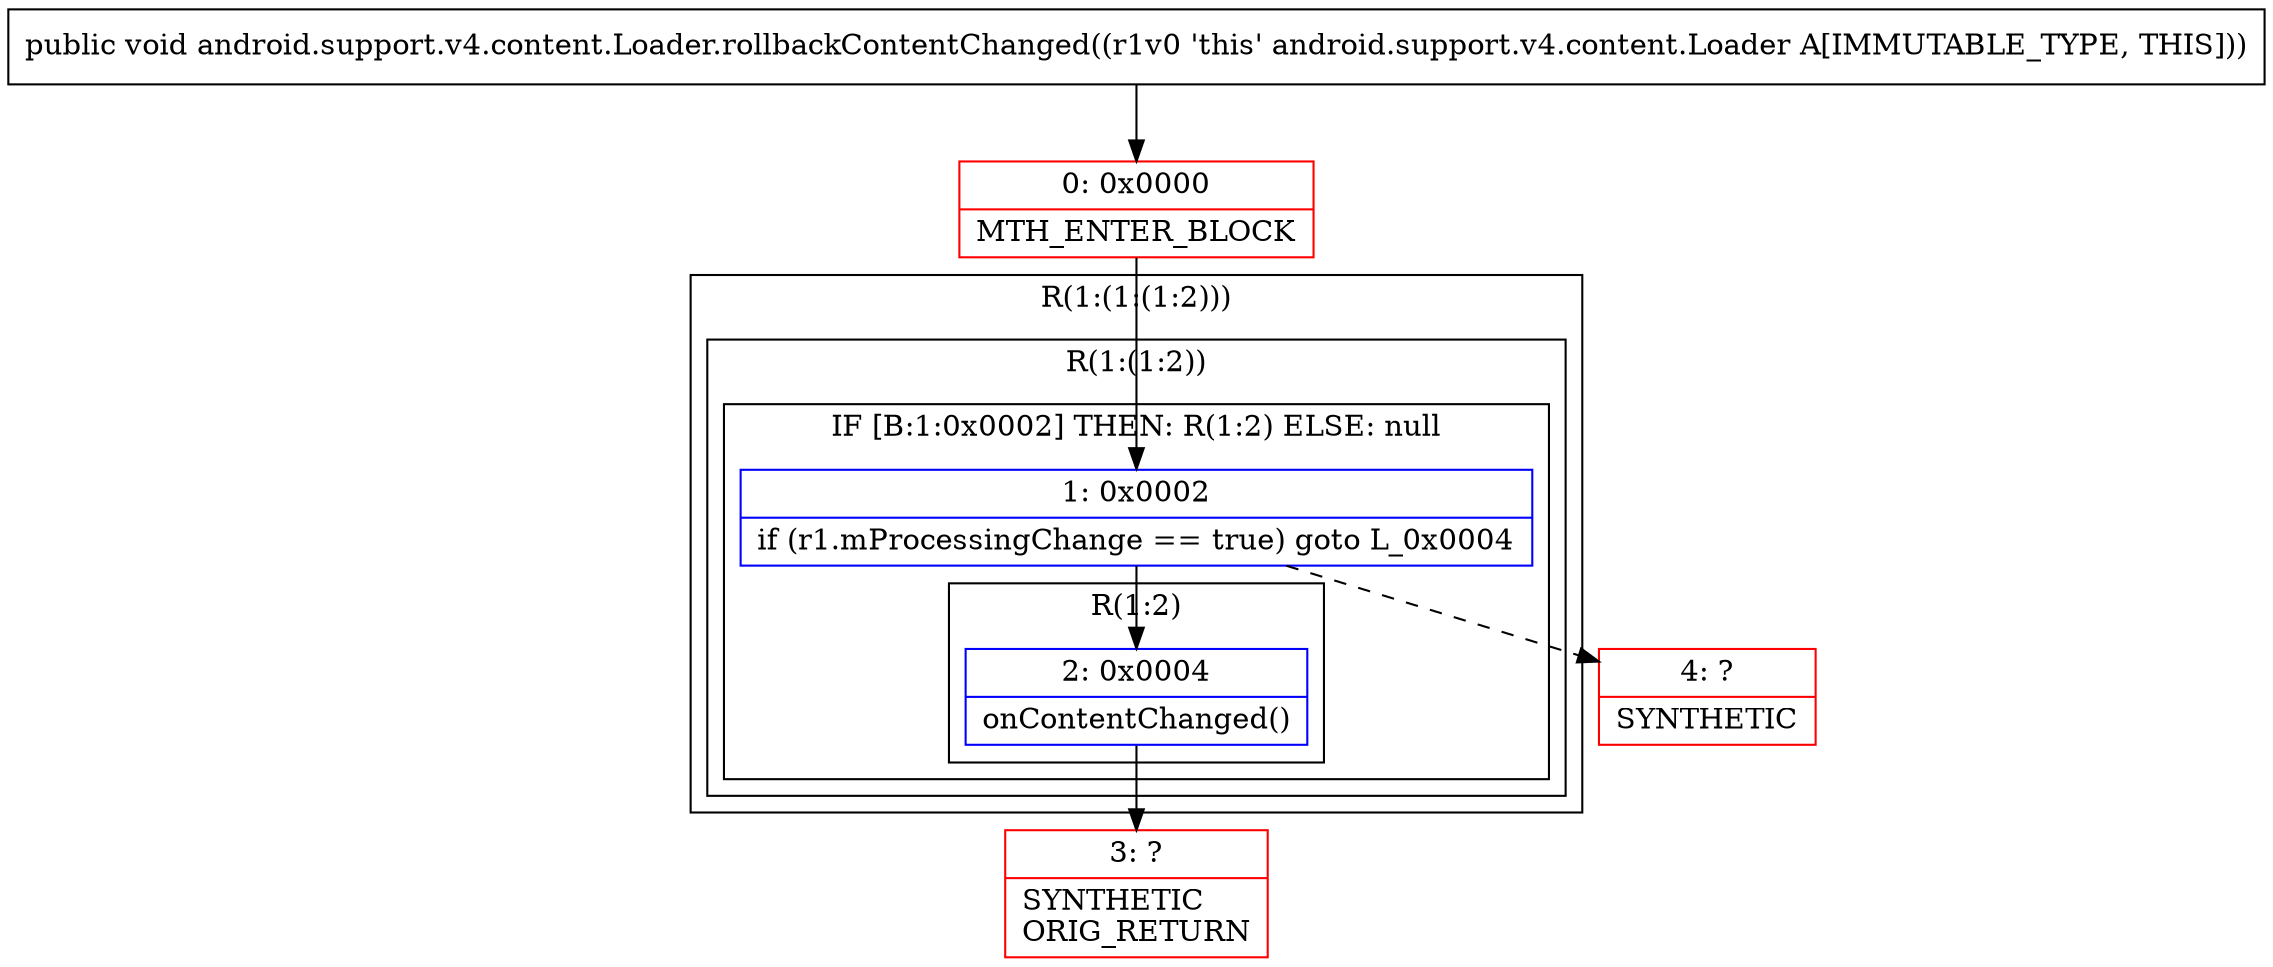 digraph "CFG forandroid.support.v4.content.Loader.rollbackContentChanged()V" {
subgraph cluster_Region_1187189147 {
label = "R(1:(1:(1:2)))";
node [shape=record,color=blue];
subgraph cluster_Region_377792692 {
label = "R(1:(1:2))";
node [shape=record,color=blue];
subgraph cluster_IfRegion_1442256473 {
label = "IF [B:1:0x0002] THEN: R(1:2) ELSE: null";
node [shape=record,color=blue];
Node_1 [shape=record,label="{1\:\ 0x0002|if (r1.mProcessingChange == true) goto L_0x0004\l}"];
subgraph cluster_Region_1817220645 {
label = "R(1:2)";
node [shape=record,color=blue];
Node_2 [shape=record,label="{2\:\ 0x0004|onContentChanged()\l}"];
}
}
}
}
Node_0 [shape=record,color=red,label="{0\:\ 0x0000|MTH_ENTER_BLOCK\l}"];
Node_3 [shape=record,color=red,label="{3\:\ ?|SYNTHETIC\lORIG_RETURN\l}"];
Node_4 [shape=record,color=red,label="{4\:\ ?|SYNTHETIC\l}"];
MethodNode[shape=record,label="{public void android.support.v4.content.Loader.rollbackContentChanged((r1v0 'this' android.support.v4.content.Loader A[IMMUTABLE_TYPE, THIS])) }"];
MethodNode -> Node_0;
Node_1 -> Node_2;
Node_1 -> Node_4[style=dashed];
Node_2 -> Node_3;
Node_0 -> Node_1;
}

